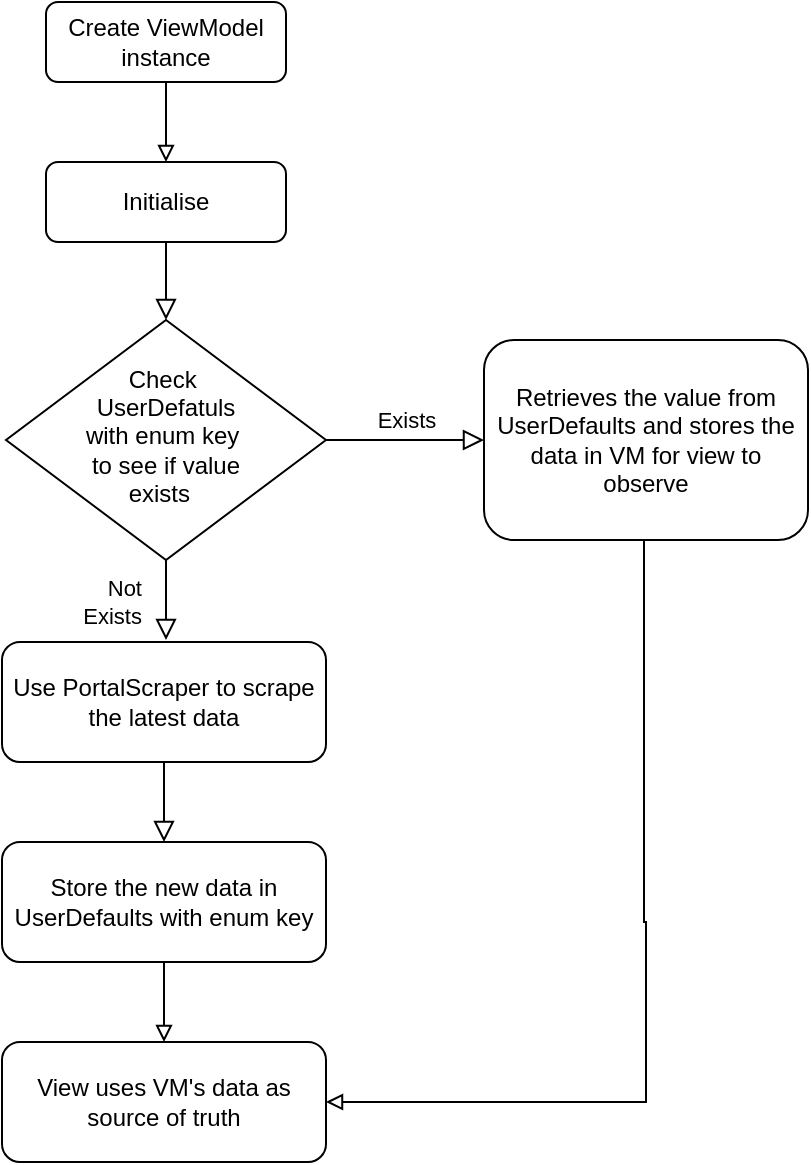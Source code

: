 <mxfile version="24.3.0" type="github">
  <diagram id="C5RBs43oDa-KdzZeNtuy" name="Page-1">
    <mxGraphModel dx="489" dy="368" grid="1" gridSize="10" guides="1" tooltips="1" connect="1" arrows="1" fold="1" page="1" pageScale="1" pageWidth="827" pageHeight="1169" math="0" shadow="0">
      <root>
        <mxCell id="WIyWlLk6GJQsqaUBKTNV-0" />
        <mxCell id="WIyWlLk6GJQsqaUBKTNV-1" parent="WIyWlLk6GJQsqaUBKTNV-0" />
        <mxCell id="94vxdjdhh1FSFLTBfFWY-0" value="" style="rounded=0;html=1;jettySize=auto;orthogonalLoop=1;fontSize=11;endArrow=block;endFill=0;endSize=8;strokeWidth=1;shadow=0;labelBackgroundColor=none;edgeStyle=orthogonalEdgeStyle;" edge="1" parent="WIyWlLk6GJQsqaUBKTNV-1" source="94vxdjdhh1FSFLTBfFWY-1" target="94vxdjdhh1FSFLTBfFWY-4">
          <mxGeometry relative="1" as="geometry" />
        </mxCell>
        <mxCell id="94vxdjdhh1FSFLTBfFWY-1" value="Initialise" style="rounded=1;whiteSpace=wrap;html=1;fontSize=12;glass=0;strokeWidth=1;shadow=0;" vertex="1" parent="WIyWlLk6GJQsqaUBKTNV-1">
          <mxGeometry x="181" y="170" width="120" height="40" as="geometry" />
        </mxCell>
        <mxCell id="94vxdjdhh1FSFLTBfFWY-2" value="Not&lt;div&gt;Exists&lt;/div&gt;" style="rounded=0;html=1;jettySize=auto;orthogonalLoop=1;fontSize=11;endArrow=block;endFill=0;endSize=8;strokeWidth=1;shadow=0;labelBackgroundColor=none;edgeStyle=orthogonalEdgeStyle;align=right;" edge="1" parent="WIyWlLk6GJQsqaUBKTNV-1" source="94vxdjdhh1FSFLTBfFWY-4">
          <mxGeometry x="0.05" y="-11" relative="1" as="geometry">
            <mxPoint as="offset" />
            <mxPoint x="241" y="409" as="targetPoint" />
          </mxGeometry>
        </mxCell>
        <mxCell id="94vxdjdhh1FSFLTBfFWY-3" value="Exists" style="rounded=0;html=1;jettySize=auto;orthogonalLoop=1;fontSize=11;endArrow=block;endFill=0;endSize=8;strokeWidth=1;shadow=0;labelBackgroundColor=none;entryX=0;entryY=0.5;entryDx=0;entryDy=0;exitX=1;exitY=0.5;exitDx=0;exitDy=0;" edge="1" parent="WIyWlLk6GJQsqaUBKTNV-1" source="94vxdjdhh1FSFLTBfFWY-4" target="94vxdjdhh1FSFLTBfFWY-5">
          <mxGeometry y="10" relative="1" as="geometry">
            <mxPoint as="offset" />
          </mxGeometry>
        </mxCell>
        <mxCell id="94vxdjdhh1FSFLTBfFWY-4" value="Check&amp;nbsp;&lt;div&gt;UserDefatuls&lt;div&gt;with enum key&amp;nbsp;&lt;/div&gt;&lt;div&gt;to see if value&lt;/div&gt;&lt;div&gt;exists &amp;nbsp;&lt;/div&gt;&lt;/div&gt;" style="rhombus;whiteSpace=wrap;html=1;shadow=0;fontFamily=Helvetica;fontSize=12;align=center;strokeWidth=1;spacing=6;spacingTop=-4;" vertex="1" parent="WIyWlLk6GJQsqaUBKTNV-1">
          <mxGeometry x="161" y="249" width="160" height="120" as="geometry" />
        </mxCell>
        <mxCell id="94vxdjdhh1FSFLTBfFWY-5" value="Retrieves the value from UserDefaults and stores the data in VM for view to observe" style="rounded=1;whiteSpace=wrap;html=1;fontSize=12;glass=0;strokeWidth=1;shadow=0;" vertex="1" parent="WIyWlLk6GJQsqaUBKTNV-1">
          <mxGeometry x="400" y="259" width="162" height="100" as="geometry" />
        </mxCell>
        <mxCell id="94vxdjdhh1FSFLTBfFWY-6" value="" style="rounded=0;html=1;jettySize=auto;orthogonalLoop=1;fontSize=11;endArrow=block;endFill=0;endSize=8;strokeWidth=1;shadow=0;labelBackgroundColor=none;edgeStyle=orthogonalEdgeStyle;entryX=0.5;entryY=0;entryDx=0;entryDy=0;" edge="1" parent="WIyWlLk6GJQsqaUBKTNV-1" source="94vxdjdhh1FSFLTBfFWY-14" target="94vxdjdhh1FSFLTBfFWY-16">
          <mxGeometry x="-0.024" y="30" relative="1" as="geometry">
            <mxPoint as="offset" />
            <mxPoint x="241" y="571" as="targetPoint" />
            <mxPoint x="241" y="530" as="sourcePoint" />
          </mxGeometry>
        </mxCell>
        <mxCell id="94vxdjdhh1FSFLTBfFWY-9" style="edgeStyle=orthogonalEdgeStyle;rounded=0;orthogonalLoop=1;jettySize=auto;html=1;exitX=0.5;exitY=1;exitDx=0;exitDy=0;entryX=0.5;entryY=0;entryDx=0;entryDy=0;endArrow=block;endFill=0;" edge="1" parent="WIyWlLk6GJQsqaUBKTNV-1" source="94vxdjdhh1FSFLTBfFWY-10" target="94vxdjdhh1FSFLTBfFWY-1">
          <mxGeometry relative="1" as="geometry" />
        </mxCell>
        <mxCell id="94vxdjdhh1FSFLTBfFWY-10" value="Create ViewModel instance" style="rounded=1;whiteSpace=wrap;html=1;fontSize=12;glass=0;strokeWidth=1;shadow=0;" vertex="1" parent="WIyWlLk6GJQsqaUBKTNV-1">
          <mxGeometry x="181" y="90" width="120" height="40" as="geometry" />
        </mxCell>
        <mxCell id="94vxdjdhh1FSFLTBfFWY-11" value="View uses VM&#39;s data as source of truth" style="rounded=1;whiteSpace=wrap;html=1;fontSize=12;glass=0;strokeWidth=1;shadow=0;" vertex="1" parent="WIyWlLk6GJQsqaUBKTNV-1">
          <mxGeometry x="159" y="610" width="162" height="60" as="geometry" />
        </mxCell>
        <mxCell id="94vxdjdhh1FSFLTBfFWY-13" value="" style="endArrow=block;html=1;rounded=0;exitX=0.5;exitY=1;exitDx=0;exitDy=0;entryX=1;entryY=0.5;entryDx=0;entryDy=0;edgeStyle=orthogonalEdgeStyle;endFill=0;" edge="1" parent="WIyWlLk6GJQsqaUBKTNV-1" source="94vxdjdhh1FSFLTBfFWY-5" target="94vxdjdhh1FSFLTBfFWY-11">
          <mxGeometry width="50" height="50" relative="1" as="geometry">
            <mxPoint x="390" y="420" as="sourcePoint" />
            <mxPoint x="440" y="370" as="targetPoint" />
            <Array as="points">
              <mxPoint x="480" y="359" />
              <mxPoint x="480" y="550" />
              <mxPoint x="481" y="550" />
              <mxPoint x="481" y="640" />
            </Array>
          </mxGeometry>
        </mxCell>
        <mxCell id="94vxdjdhh1FSFLTBfFWY-14" value="Use PortalScraper to scrape the latest data" style="rounded=1;whiteSpace=wrap;html=1;fontSize=12;glass=0;strokeWidth=1;shadow=0;" vertex="1" parent="WIyWlLk6GJQsqaUBKTNV-1">
          <mxGeometry x="159" y="410" width="162" height="60" as="geometry" />
        </mxCell>
        <mxCell id="94vxdjdhh1FSFLTBfFWY-17" style="edgeStyle=orthogonalEdgeStyle;rounded=0;orthogonalLoop=1;jettySize=auto;html=1;entryX=0.5;entryY=0;entryDx=0;entryDy=0;endArrow=block;endFill=0;" edge="1" parent="WIyWlLk6GJQsqaUBKTNV-1" source="94vxdjdhh1FSFLTBfFWY-16" target="94vxdjdhh1FSFLTBfFWY-11">
          <mxGeometry relative="1" as="geometry" />
        </mxCell>
        <mxCell id="94vxdjdhh1FSFLTBfFWY-16" value="Store the new data in UserDefaults with enum key" style="rounded=1;whiteSpace=wrap;html=1;fontSize=12;glass=0;strokeWidth=1;shadow=0;" vertex="1" parent="WIyWlLk6GJQsqaUBKTNV-1">
          <mxGeometry x="159" y="510" width="162" height="60" as="geometry" />
        </mxCell>
      </root>
    </mxGraphModel>
  </diagram>
</mxfile>
